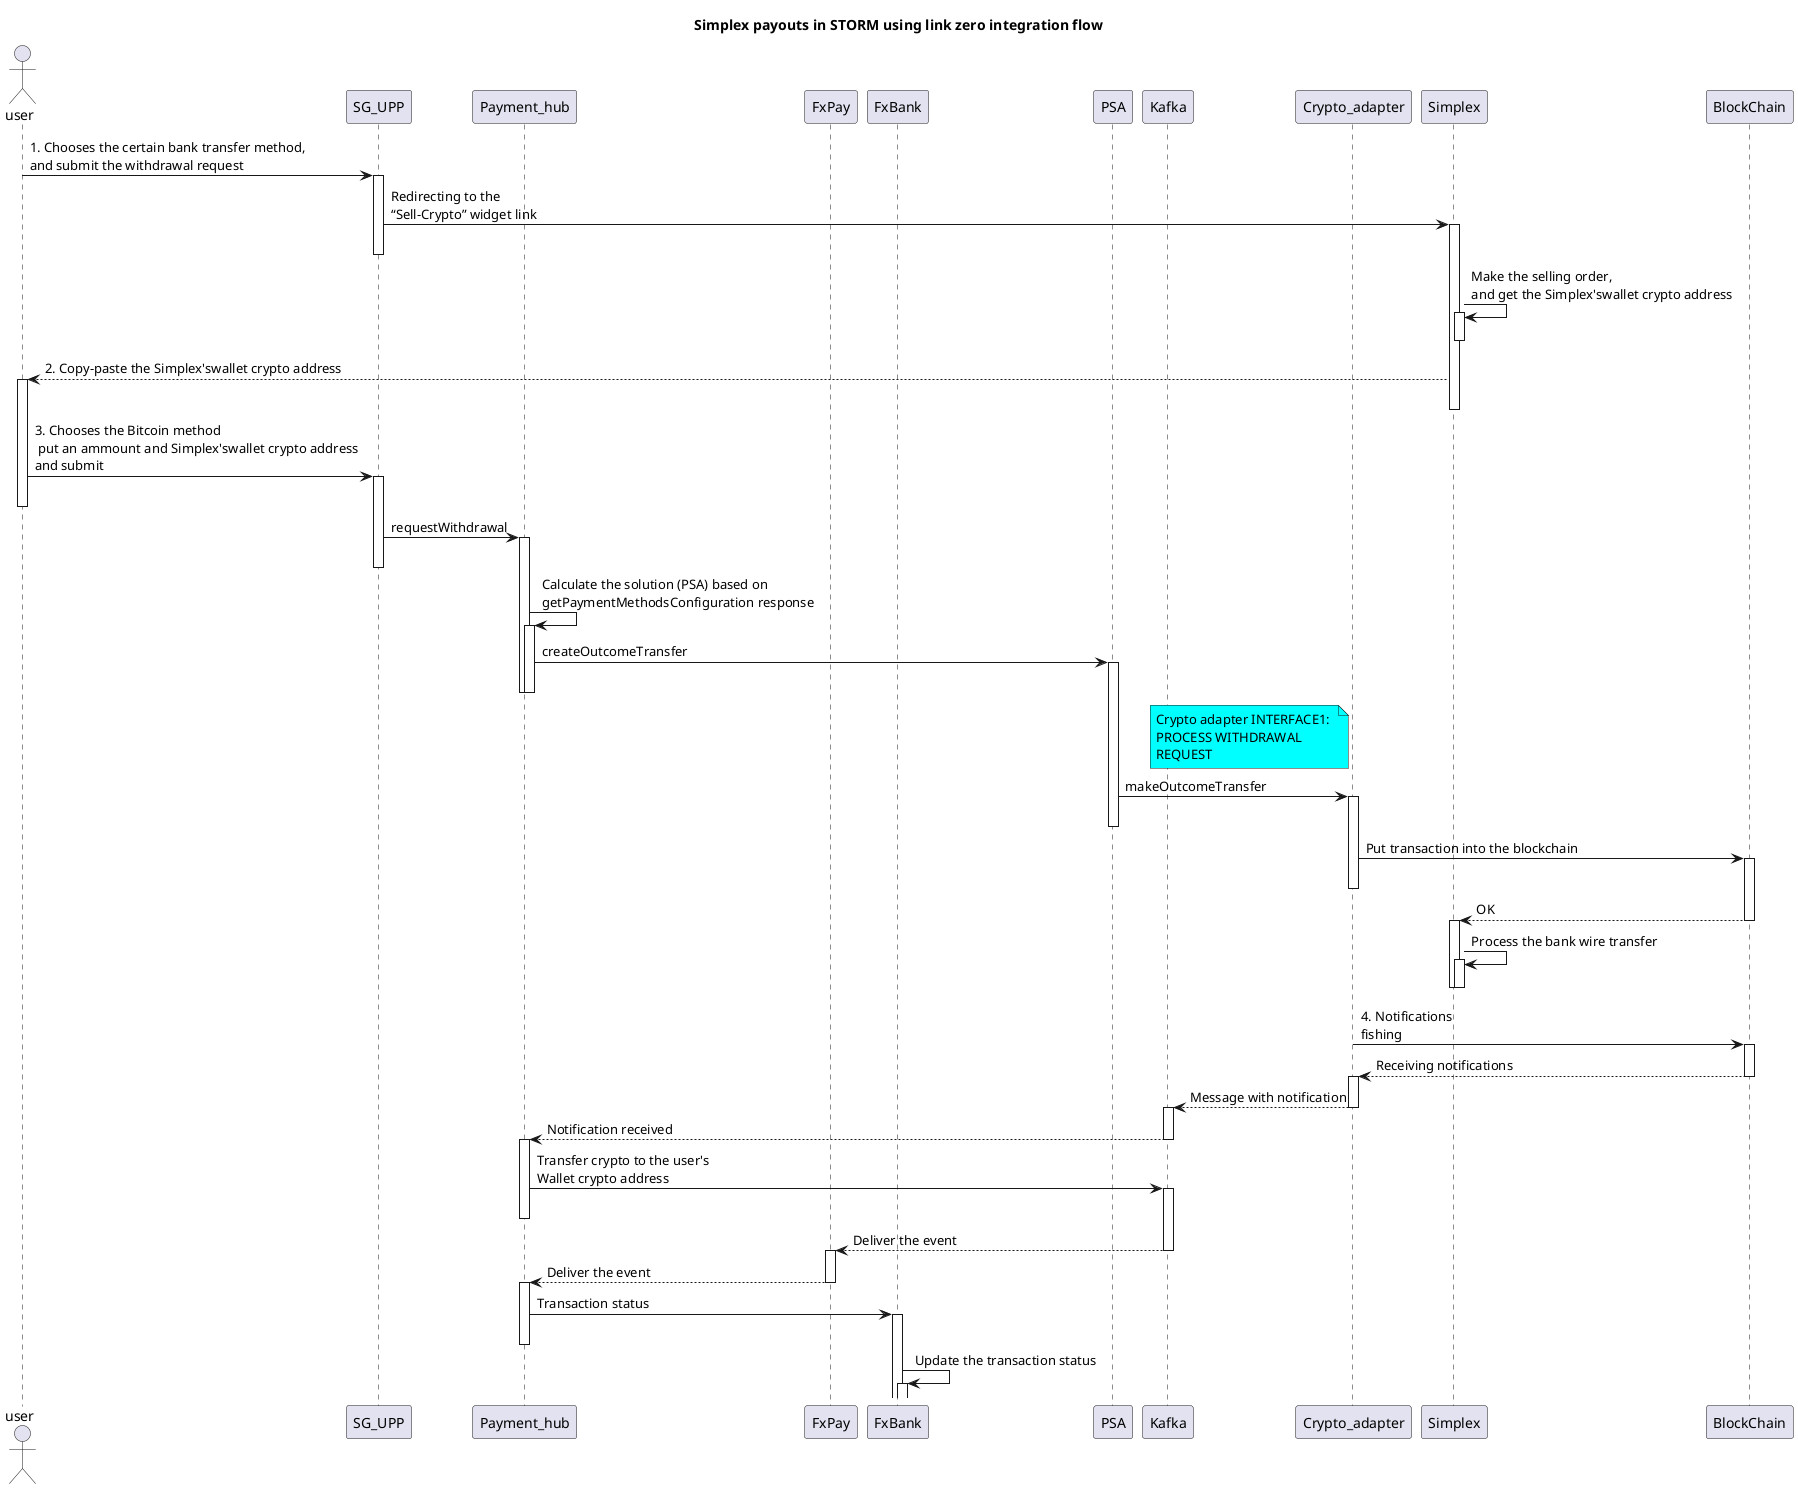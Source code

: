 @startuml

title Simplex payouts in STORM using link zero integration flow 

actor user
participant SG_UPP
participant Payment_hub
participant FxPay
participant FxBank
participant PSA
participant Kafka
participant Crypto_adapter
participant Simplex
participant BlockChain

user -> SG_UPP ++: 1. Chooses the certain bank transfer method, \nand submit the withdrawal request

SG_UPP -> Simplex ++: Redirecting to the \n“Sell-Crypto” widget link
deactivate SG_UPP

Simplex -> Simplex ++: Make the selling order, \nand get the Simplex'swallet crypto address 
deactivate Simplex

user <-- Simplex ++: 2. Copy-paste the Simplex'swallet crypto address
deactivate Simplex
deactivate Simplex

user -> SG_UPP ++: 3. Chooses the Bitcoin method \n put an ammount and Simplex'swallet crypto address \nand submit
deactivate user

SG_UPP -> Payment_hub ++: requestWithdrawal
deactivate SG_UPP
Payment_hub -> Payment_hub ++: Calculate the solution (PSA) based on \ngetPaymentMethodsConfiguration response
Payment_hub -> PSA ++: createOutcomeTransfer
deactivate Payment_hub
deactivate Payment_hub

note left of Crypto_adapter #Aqua : Crypto adapter INTERFACE1: \nPROCESS WITHDRAWAL \nREQUEST
PSA -> Crypto_adapter ++: makeOutcomeTransfer
deactivate PSA

Crypto_adapter -> BlockChain ++: Put transaction into the blockchain
deactivate Crypto_adapter

BlockChain --> Simplex --: OK
activate Simplex
deactivate BlockChain
Simplex -> Simplex ++: Process the bank wire transfer
deactivate Simplex
deactivate Crypto_adapter

deactivate Simplex
deactivate BlockChain

Crypto_adapter -> BlockChain ++: 4. Notifications \nfishing

Crypto_adapter <-- BlockChain --: Receiving notifications
activate Crypto_adapter
deactivate BlockChain
Crypto_adapter --> Kafka --: Message with notification
activate Kafka
Kafka --> Payment_hub --: Notification received
activate Payment_hub
Payment_hub -> Kafka ++: Transfer crypto to the user's \nWallet crypto address
deactivate Payment_hub

Kafka --> FxPay --: Deliver the event
activate FxPay
FxPay --> Payment_hub  --: Deliver the event
activate Payment_hub
Payment_hub -> FxBank ++: Transaction status
deactivate Payment_hub
FxBank -> FxBank ++: Update the transaction status

@enduml